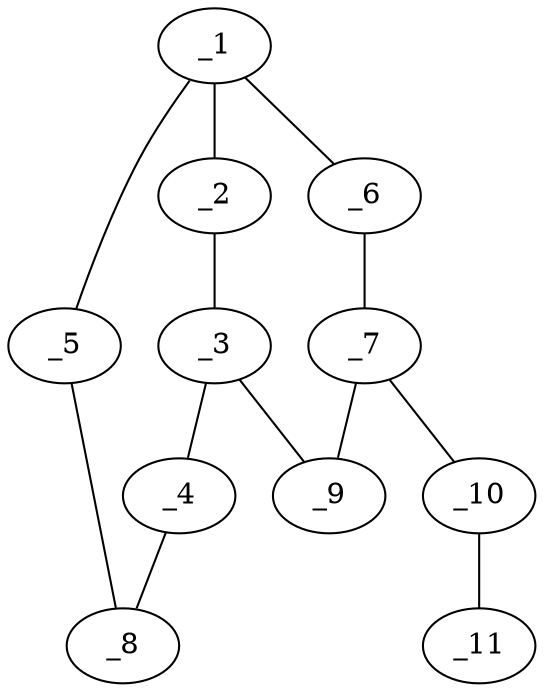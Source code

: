 graph molid625469 {
	_1	 [charge=0,
		chem=1,
		symbol="C  ",
		x="6.1808",
		y="-0.3061"];
	_2	 [charge=0,
		chem=1,
		symbol="C  ",
		x="5.703",
		y="1.6425"];
	_1 -- _2	 [valence=1];
	_5	 [charge=0,
		chem=1,
		symbol="C  ",
		x="7.8854",
		y="-1.3507"];
	_1 -- _5	 [valence=1];
	_6	 [charge=0,
		chem=1,
		symbol="C  ",
		x="4.6456",
		y="-1.5492"];
	_1 -- _6	 [valence=1];
	_3	 [charge=0,
		chem=1,
		symbol="C  ",
		x="6.4396",
		y="0.6599"];
	_2 -- _3	 [valence=1];
	_4	 [charge=0,
		chem=1,
		symbol="C  ",
		x="8.3042",
		y="0.2122"];
	_3 -- _4	 [valence=1];
	_9	 [charge=0,
		chem=1,
		symbol="C  ",
		x="3.8366",
		y="-0.148"];
	_3 -- _9	 [valence=1];
	_8	 [charge=0,
		chem=1,
		symbol="C  ",
		x="8.6626",
		y="-0.7214"];
	_4 -- _8	 [valence=2];
	_5 -- _8	 [valence=1];
	_7	 [charge=0,
		chem=1,
		symbol="C  ",
		x="3.7321",
		y="-1.1425"];
	_6 -- _7	 [valence=1];
	_7 -- _9	 [valence=1];
	_10	 [charge=0,
		chem=1,
		symbol="C  ",
		x="2.866",
		y="-1.6425"];
	_7 -- _10	 [valence=1];
	_11	 [charge=0,
		chem=2,
		symbol="O  ",
		x=2,
		y="-1.1425"];
	_10 -- _11	 [valence=1];
}
